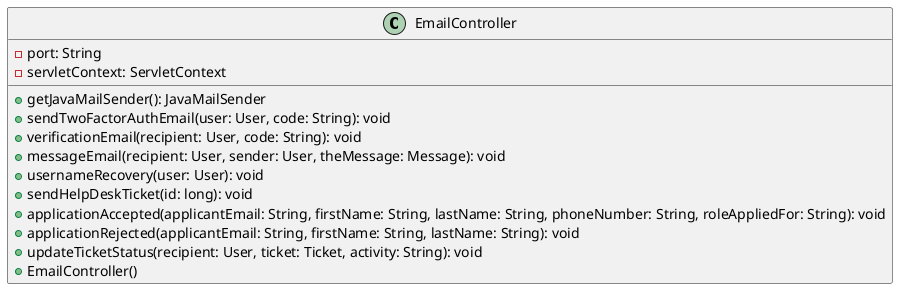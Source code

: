 @startuml
class EmailController [[java:edu.sru.cpsc.webshopping.controller.EmailController]] {
	-port: String
	-servletContext: ServletContext
	+getJavaMailSender(): JavaMailSender
	+sendTwoFactorAuthEmail(user: User, code: String): void
	+verificationEmail(recipient: User, code: String): void
	+messageEmail(recipient: User, sender: User, theMessage: Message): void
	+usernameRecovery(user: User): void
	+sendHelpDeskTicket(id: long): void
	+applicationAccepted(applicantEmail: String, firstName: String, lastName: String, phoneNumber: String, roleAppliedFor: String): void
	+applicationRejected(applicantEmail: String, firstName: String, lastName: String): void
	+updateTicketStatus(recipient: User, ticket: Ticket, activity: String): void
	+EmailController()
}
@enduml